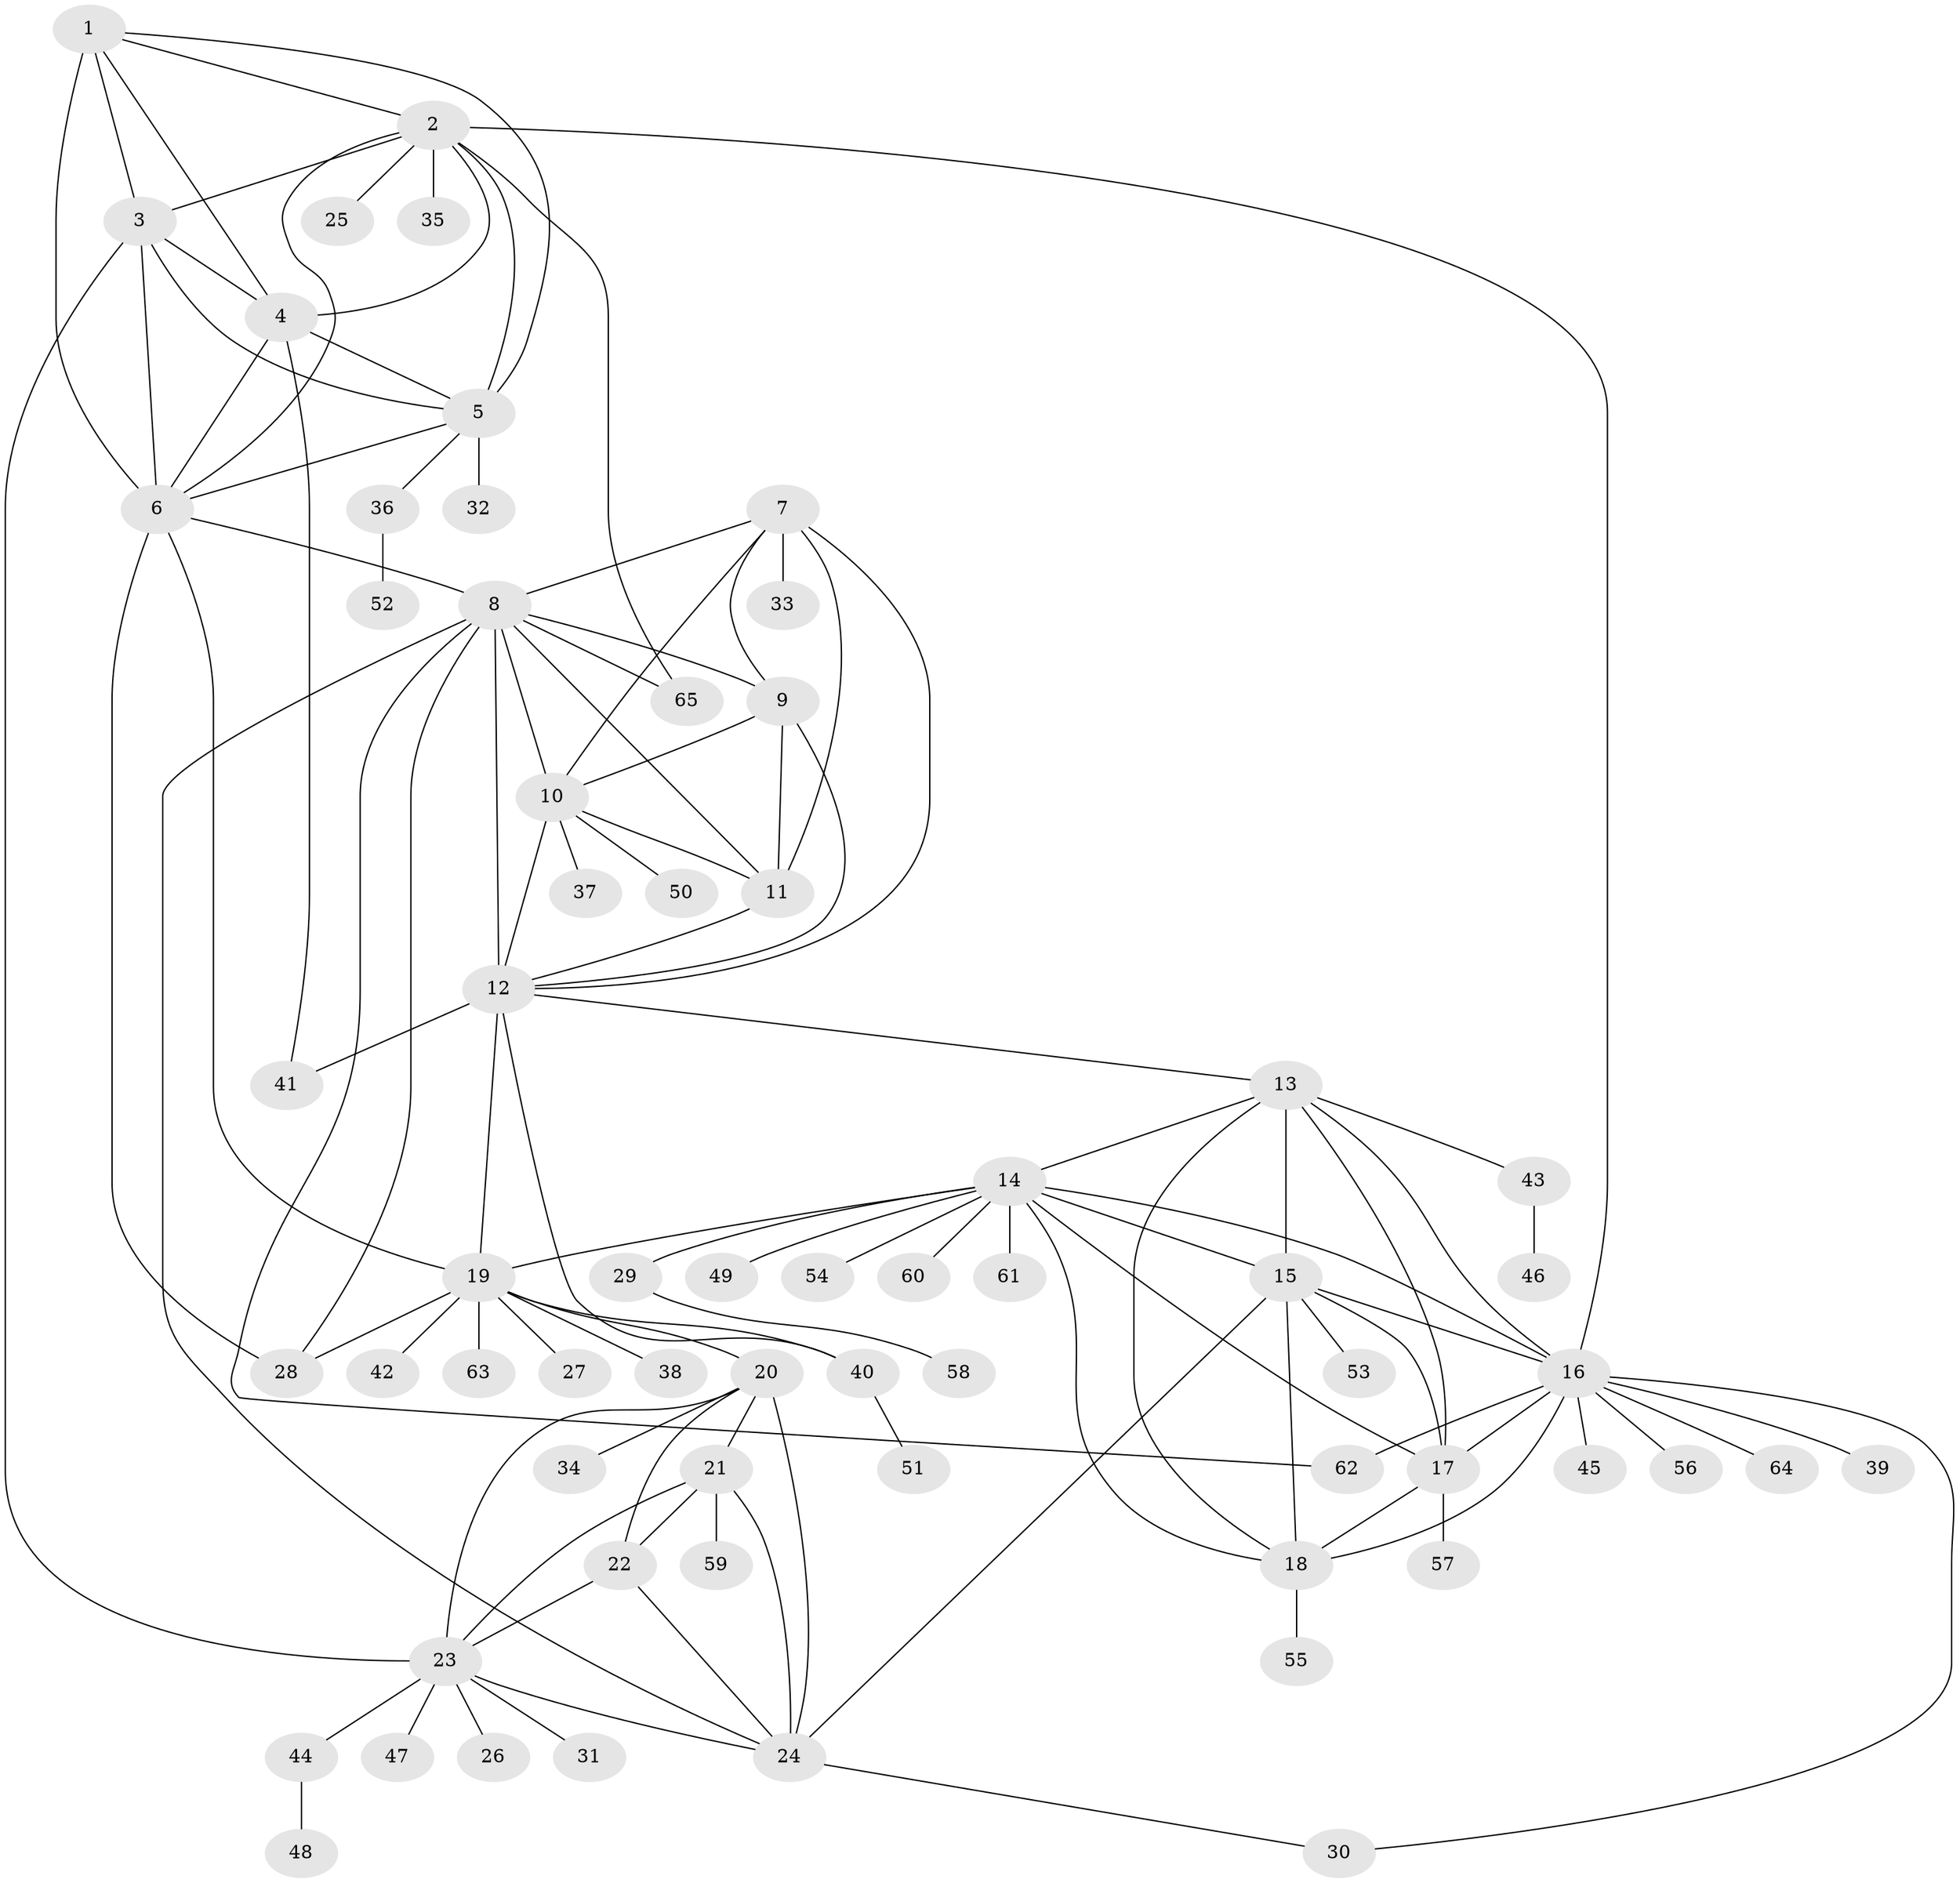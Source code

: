 // original degree distribution, {9: 0.023076923076923078, 10: 0.023076923076923078, 7: 0.05384615384615385, 13: 0.023076923076923078, 11: 0.023076923076923078, 5: 0.015384615384615385, 8: 0.038461538461538464, 12: 0.007692307692307693, 6: 0.023076923076923078, 2: 0.11538461538461539, 1: 0.6153846153846154, 3: 0.03076923076923077, 4: 0.007692307692307693}
// Generated by graph-tools (version 1.1) at 2025/37/03/09/25 02:37:16]
// undirected, 65 vertices, 113 edges
graph export_dot {
graph [start="1"]
  node [color=gray90,style=filled];
  1;
  2;
  3;
  4;
  5;
  6;
  7;
  8;
  9;
  10;
  11;
  12;
  13;
  14;
  15;
  16;
  17;
  18;
  19;
  20;
  21;
  22;
  23;
  24;
  25;
  26;
  27;
  28;
  29;
  30;
  31;
  32;
  33;
  34;
  35;
  36;
  37;
  38;
  39;
  40;
  41;
  42;
  43;
  44;
  45;
  46;
  47;
  48;
  49;
  50;
  51;
  52;
  53;
  54;
  55;
  56;
  57;
  58;
  59;
  60;
  61;
  62;
  63;
  64;
  65;
  1 -- 2 [weight=1.0];
  1 -- 3 [weight=1.0];
  1 -- 4 [weight=1.0];
  1 -- 5 [weight=1.0];
  1 -- 6 [weight=4.0];
  2 -- 3 [weight=1.0];
  2 -- 4 [weight=1.0];
  2 -- 5 [weight=1.0];
  2 -- 6 [weight=1.0];
  2 -- 16 [weight=1.0];
  2 -- 25 [weight=1.0];
  2 -- 35 [weight=1.0];
  2 -- 65 [weight=1.0];
  3 -- 4 [weight=1.0];
  3 -- 5 [weight=1.0];
  3 -- 6 [weight=1.0];
  3 -- 23 [weight=1.0];
  4 -- 5 [weight=1.0];
  4 -- 6 [weight=1.0];
  4 -- 41 [weight=1.0];
  5 -- 6 [weight=1.0];
  5 -- 32 [weight=6.0];
  5 -- 36 [weight=1.0];
  6 -- 8 [weight=1.0];
  6 -- 19 [weight=1.0];
  6 -- 28 [weight=1.0];
  7 -- 8 [weight=1.0];
  7 -- 9 [weight=1.0];
  7 -- 10 [weight=1.0];
  7 -- 11 [weight=1.0];
  7 -- 12 [weight=1.0];
  7 -- 33 [weight=5.0];
  8 -- 9 [weight=1.0];
  8 -- 10 [weight=1.0];
  8 -- 11 [weight=1.0];
  8 -- 12 [weight=1.0];
  8 -- 24 [weight=1.0];
  8 -- 28 [weight=1.0];
  8 -- 62 [weight=1.0];
  8 -- 65 [weight=1.0];
  9 -- 10 [weight=1.0];
  9 -- 11 [weight=2.0];
  9 -- 12 [weight=1.0];
  10 -- 11 [weight=1.0];
  10 -- 12 [weight=1.0];
  10 -- 37 [weight=1.0];
  10 -- 50 [weight=1.0];
  11 -- 12 [weight=1.0];
  12 -- 13 [weight=1.0];
  12 -- 19 [weight=1.0];
  12 -- 40 [weight=1.0];
  12 -- 41 [weight=4.0];
  13 -- 14 [weight=1.0];
  13 -- 15 [weight=1.0];
  13 -- 16 [weight=1.0];
  13 -- 17 [weight=1.0];
  13 -- 18 [weight=1.0];
  13 -- 43 [weight=1.0];
  14 -- 15 [weight=1.0];
  14 -- 16 [weight=1.0];
  14 -- 17 [weight=1.0];
  14 -- 18 [weight=1.0];
  14 -- 19 [weight=1.0];
  14 -- 29 [weight=1.0];
  14 -- 49 [weight=1.0];
  14 -- 54 [weight=1.0];
  14 -- 60 [weight=1.0];
  14 -- 61 [weight=1.0];
  15 -- 16 [weight=1.0];
  15 -- 17 [weight=1.0];
  15 -- 18 [weight=1.0];
  15 -- 24 [weight=1.0];
  15 -- 53 [weight=2.0];
  16 -- 17 [weight=1.0];
  16 -- 18 [weight=1.0];
  16 -- 30 [weight=1.0];
  16 -- 39 [weight=1.0];
  16 -- 45 [weight=1.0];
  16 -- 56 [weight=1.0];
  16 -- 62 [weight=1.0];
  16 -- 64 [weight=1.0];
  17 -- 18 [weight=1.0];
  17 -- 57 [weight=2.0];
  18 -- 55 [weight=1.0];
  19 -- 20 [weight=1.0];
  19 -- 27 [weight=4.0];
  19 -- 28 [weight=3.0];
  19 -- 38 [weight=1.0];
  19 -- 40 [weight=1.0];
  19 -- 42 [weight=1.0];
  19 -- 63 [weight=1.0];
  20 -- 21 [weight=2.0];
  20 -- 22 [weight=1.0];
  20 -- 23 [weight=1.0];
  20 -- 24 [weight=1.0];
  20 -- 34 [weight=1.0];
  21 -- 22 [weight=3.0];
  21 -- 23 [weight=2.0];
  21 -- 24 [weight=2.0];
  21 -- 59 [weight=1.0];
  22 -- 23 [weight=1.0];
  22 -- 24 [weight=1.0];
  23 -- 24 [weight=1.0];
  23 -- 26 [weight=1.0];
  23 -- 31 [weight=1.0];
  23 -- 44 [weight=1.0];
  23 -- 47 [weight=1.0];
  24 -- 30 [weight=1.0];
  29 -- 58 [weight=1.0];
  36 -- 52 [weight=1.0];
  40 -- 51 [weight=1.0];
  43 -- 46 [weight=1.0];
  44 -- 48 [weight=1.0];
}
